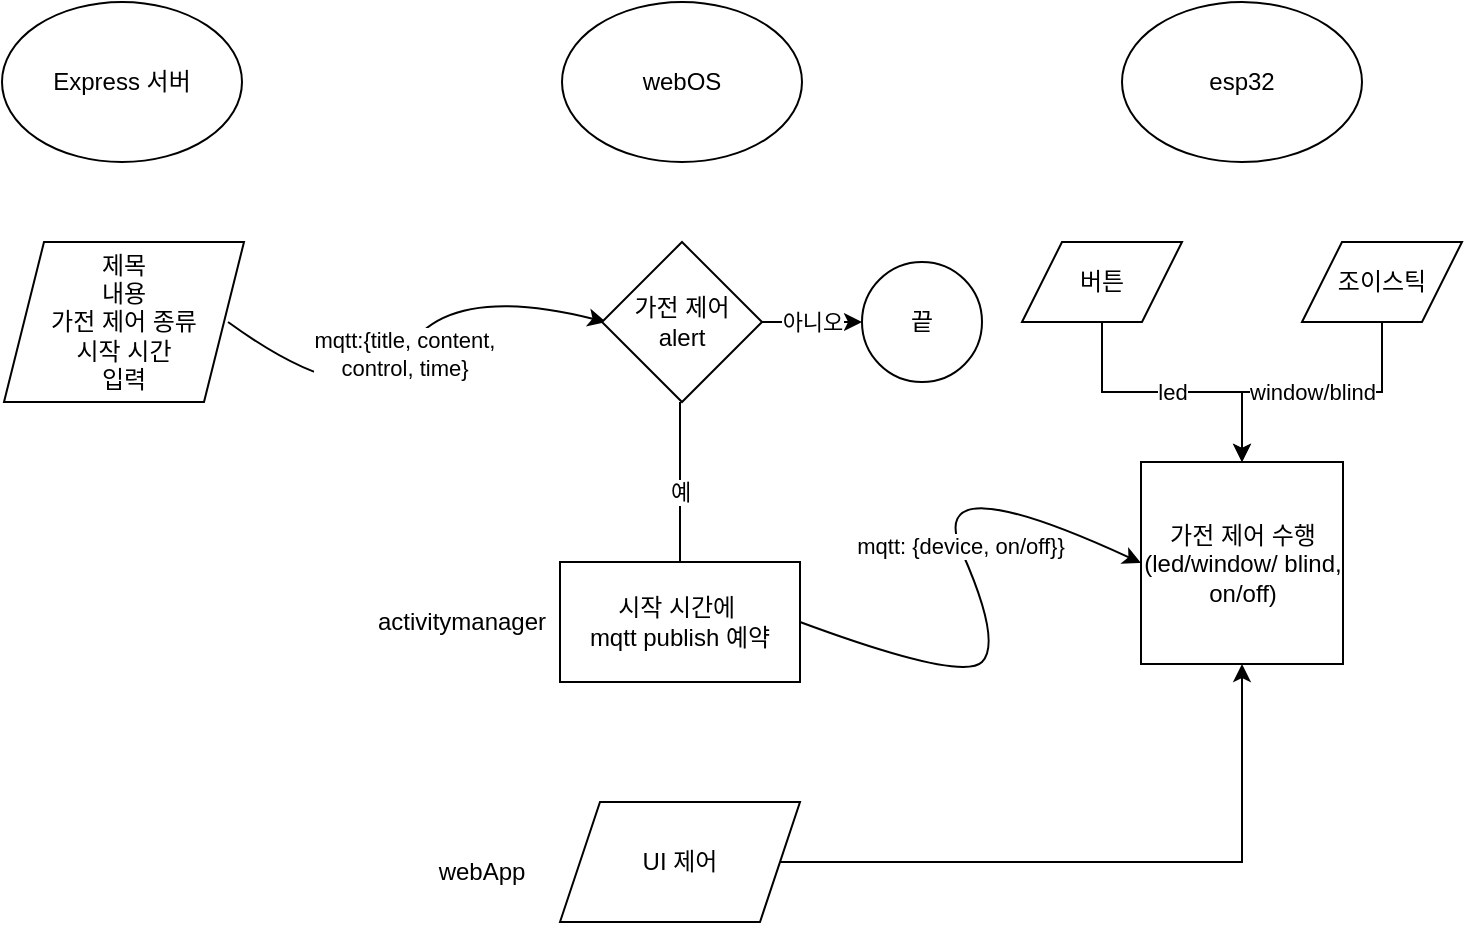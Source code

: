 <mxfile version="20.0.4" type="github">
  <diagram id="813XCrAcMFzqeUaRMn21" name="Page-1">
    <mxGraphModel dx="1038" dy="523" grid="1" gridSize="10" guides="1" tooltips="1" connect="1" arrows="1" fold="1" page="1" pageScale="1" pageWidth="827" pageHeight="1169" math="0" shadow="0">
      <root>
        <mxCell id="0" />
        <mxCell id="1" parent="0" />
        <mxCell id="YsivHbSO6IKAK6VpmbdO-1" value="Express 서버" style="ellipse;whiteSpace=wrap;html=1;" vertex="1" parent="1">
          <mxGeometry x="40" y="320" width="120" height="80" as="geometry" />
        </mxCell>
        <mxCell id="YsivHbSO6IKAK6VpmbdO-2" value="webOS" style="ellipse;whiteSpace=wrap;html=1;" vertex="1" parent="1">
          <mxGeometry x="320" y="320" width="120" height="80" as="geometry" />
        </mxCell>
        <mxCell id="YsivHbSO6IKAK6VpmbdO-3" value="esp32" style="ellipse;whiteSpace=wrap;html=1;" vertex="1" parent="1">
          <mxGeometry x="600" y="320" width="120" height="80" as="geometry" />
        </mxCell>
        <mxCell id="YsivHbSO6IKAK6VpmbdO-4" value="제목&lt;br&gt;내용&lt;br&gt;가전 제어 종류&lt;br&gt;시작 시간&lt;br&gt;입력" style="shape=parallelogram;perimeter=parallelogramPerimeter;whiteSpace=wrap;html=1;fixedSize=1;" vertex="1" parent="1">
          <mxGeometry x="41" y="440" width="120" height="80" as="geometry" />
        </mxCell>
        <mxCell id="YsivHbSO6IKAK6VpmbdO-5" value="mqtt:{title, content, &lt;br&gt;control, time}" style="curved=1;endArrow=classic;html=1;rounded=0;exitX=1;exitY=0.5;exitDx=0;exitDy=0;entryX=0;entryY=0.5;entryDx=0;entryDy=0;" edge="1" parent="1">
          <mxGeometry width="50" height="50" relative="1" as="geometry">
            <mxPoint x="153" y="480" as="sourcePoint" />
            <mxPoint x="342" y="480" as="targetPoint" />
            <Array as="points">
              <mxPoint x="222" y="530" />
              <mxPoint x="262" y="460" />
            </Array>
          </mxGeometry>
        </mxCell>
        <mxCell id="YsivHbSO6IKAK6VpmbdO-10" value="아니오" style="edgeStyle=orthogonalEdgeStyle;rounded=0;orthogonalLoop=1;jettySize=auto;html=1;" edge="1" parent="1" source="YsivHbSO6IKAK6VpmbdO-8" target="YsivHbSO6IKAK6VpmbdO-9">
          <mxGeometry relative="1" as="geometry" />
        </mxCell>
        <mxCell id="YsivHbSO6IKAK6VpmbdO-12" value="예" style="edgeStyle=orthogonalEdgeStyle;rounded=0;orthogonalLoop=1;jettySize=auto;html=1;" edge="1" parent="1">
          <mxGeometry relative="1" as="geometry">
            <mxPoint x="379" y="520" as="sourcePoint" />
            <mxPoint x="379" y="610" as="targetPoint" />
          </mxGeometry>
        </mxCell>
        <mxCell id="YsivHbSO6IKAK6VpmbdO-8" value="가전 제어&lt;br&gt;alert" style="rhombus;whiteSpace=wrap;html=1;" vertex="1" parent="1">
          <mxGeometry x="340" y="440" width="80" height="80" as="geometry" />
        </mxCell>
        <mxCell id="YsivHbSO6IKAK6VpmbdO-9" value="끝" style="ellipse;whiteSpace=wrap;html=1;" vertex="1" parent="1">
          <mxGeometry x="470" y="450" width="60" height="60" as="geometry" />
        </mxCell>
        <mxCell id="YsivHbSO6IKAK6VpmbdO-11" value="시작 시간에&amp;nbsp;&lt;br&gt;mqtt publish 예약" style="whiteSpace=wrap;html=1;" vertex="1" parent="1">
          <mxGeometry x="319" y="600" width="120" height="60" as="geometry" />
        </mxCell>
        <mxCell id="YsivHbSO6IKAK6VpmbdO-14" value="activitymanager" style="text;html=1;strokeColor=none;fillColor=none;align=center;verticalAlign=middle;whiteSpace=wrap;rounded=0;" vertex="1" parent="1">
          <mxGeometry x="240" y="615" width="60" height="30" as="geometry" />
        </mxCell>
        <mxCell id="YsivHbSO6IKAK6VpmbdO-15" value="가전 제어 수행&lt;br&gt;(led/window/ blind,&lt;br&gt;on/off)" style="whiteSpace=wrap;html=1;aspect=fixed;" vertex="1" parent="1">
          <mxGeometry x="609.5" y="550" width="101" height="101" as="geometry" />
        </mxCell>
        <mxCell id="YsivHbSO6IKAK6VpmbdO-18" value="mqtt: {device, on/off}}" style="curved=1;endArrow=classic;html=1;rounded=0;exitX=1;exitY=0.5;exitDx=0;exitDy=0;entryX=0;entryY=0.5;entryDx=0;entryDy=0;" edge="1" parent="1" source="YsivHbSO6IKAK6VpmbdO-11" target="YsivHbSO6IKAK6VpmbdO-15">
          <mxGeometry width="50" height="50" relative="1" as="geometry">
            <mxPoint x="600" y="620" as="sourcePoint" />
            <mxPoint x="650" y="570" as="targetPoint" />
            <Array as="points">
              <mxPoint x="520" y="660" />
              <mxPoint x="540" y="640" />
              <mxPoint x="500" y="550" />
            </Array>
          </mxGeometry>
        </mxCell>
        <mxCell id="YsivHbSO6IKAK6VpmbdO-33" value="led" style="edgeStyle=orthogonalEdgeStyle;rounded=0;orthogonalLoop=1;jettySize=auto;html=1;" edge="1" parent="1" source="YsivHbSO6IKAK6VpmbdO-21" target="YsivHbSO6IKAK6VpmbdO-15">
          <mxGeometry relative="1" as="geometry" />
        </mxCell>
        <mxCell id="YsivHbSO6IKAK6VpmbdO-21" value="버튼" style="shape=parallelogram;perimeter=parallelogramPerimeter;whiteSpace=wrap;html=1;fixedSize=1;" vertex="1" parent="1">
          <mxGeometry x="550" y="440" width="80" height="40" as="geometry" />
        </mxCell>
        <mxCell id="YsivHbSO6IKAK6VpmbdO-34" value="window/blind" style="edgeStyle=orthogonalEdgeStyle;rounded=0;orthogonalLoop=1;jettySize=auto;html=1;" edge="1" parent="1" source="YsivHbSO6IKAK6VpmbdO-23" target="YsivHbSO6IKAK6VpmbdO-15">
          <mxGeometry relative="1" as="geometry" />
        </mxCell>
        <mxCell id="YsivHbSO6IKAK6VpmbdO-23" value="조이스틱" style="shape=parallelogram;perimeter=parallelogramPerimeter;whiteSpace=wrap;html=1;fixedSize=1;" vertex="1" parent="1">
          <mxGeometry x="690" y="440" width="80" height="40" as="geometry" />
        </mxCell>
        <mxCell id="YsivHbSO6IKAK6VpmbdO-38" style="edgeStyle=orthogonalEdgeStyle;rounded=0;orthogonalLoop=1;jettySize=auto;html=1;entryX=0.5;entryY=1;entryDx=0;entryDy=0;" edge="1" parent="1" source="YsivHbSO6IKAK6VpmbdO-36" target="YsivHbSO6IKAK6VpmbdO-15">
          <mxGeometry relative="1" as="geometry" />
        </mxCell>
        <mxCell id="YsivHbSO6IKAK6VpmbdO-36" value="UI 제어" style="shape=parallelogram;perimeter=parallelogramPerimeter;whiteSpace=wrap;html=1;fixedSize=1;" vertex="1" parent="1">
          <mxGeometry x="319" y="720" width="120" height="60" as="geometry" />
        </mxCell>
        <mxCell id="YsivHbSO6IKAK6VpmbdO-37" value="webApp" style="text;html=1;strokeColor=none;fillColor=none;align=center;verticalAlign=middle;whiteSpace=wrap;rounded=0;" vertex="1" parent="1">
          <mxGeometry x="250" y="740" width="60" height="30" as="geometry" />
        </mxCell>
      </root>
    </mxGraphModel>
  </diagram>
</mxfile>
